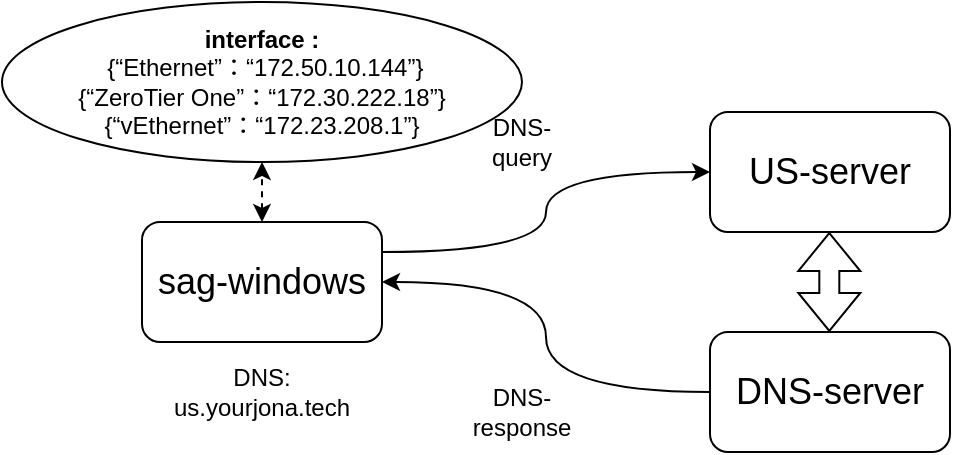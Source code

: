 <mxfile version="24.8.6">
  <diagram name="Page-1" id="ssLMG0HUvEVAEniDQMZj">
    <mxGraphModel dx="989" dy="509" grid="1" gridSize="10" guides="1" tooltips="1" connect="1" arrows="1" fold="1" page="1" pageScale="1" pageWidth="827" pageHeight="1169" math="0" shadow="0">
      <root>
        <mxCell id="0" />
        <mxCell id="1" parent="0" />
        <mxCell id="-7ON_TRAR3KfDgPN6Gt4-16" style="edgeStyle=orthogonalEdgeStyle;curved=1;rounded=0;orthogonalLoop=1;jettySize=auto;html=1;exitX=1;exitY=0.25;exitDx=0;exitDy=0;elbow=vertical;" edge="1" parent="1" source="-7ON_TRAR3KfDgPN6Gt4-1" target="-7ON_TRAR3KfDgPN6Gt4-4">
          <mxGeometry relative="1" as="geometry" />
        </mxCell>
        <mxCell id="-7ON_TRAR3KfDgPN6Gt4-1" value="&lt;font style=&quot;font-size: 18px;&quot;&gt;sag-windows&lt;/font&gt;" style="rounded=1;whiteSpace=wrap;html=1;" vertex="1" parent="1">
          <mxGeometry x="130" y="270" width="120" height="60" as="geometry" />
        </mxCell>
        <mxCell id="-7ON_TRAR3KfDgPN6Gt4-4" value="&lt;font style=&quot;font-size: 18px;&quot;&gt;US-server&lt;/font&gt;" style="rounded=1;whiteSpace=wrap;html=1;" vertex="1" parent="1">
          <mxGeometry x="414" y="215" width="120" height="60" as="geometry" />
        </mxCell>
        <mxCell id="-7ON_TRAR3KfDgPN6Gt4-7" value="DNS-query" style="text;html=1;align=center;verticalAlign=middle;whiteSpace=wrap;rounded=0;" vertex="1" parent="1">
          <mxGeometry x="290" y="215" width="60" height="30" as="geometry" />
        </mxCell>
        <mxCell id="-7ON_TRAR3KfDgPN6Gt4-8" value="DNS: us.yourjona.tech" style="text;html=1;align=center;verticalAlign=middle;whiteSpace=wrap;rounded=0;" vertex="1" parent="1">
          <mxGeometry x="160" y="340" width="60" height="30" as="geometry" />
        </mxCell>
        <mxCell id="-7ON_TRAR3KfDgPN6Gt4-10" value="" style="shape=flexArrow;endArrow=classic;startArrow=classic;html=1;rounded=0;" edge="1" parent="1">
          <mxGeometry width="100" height="100" relative="1" as="geometry">
            <mxPoint x="473.66" y="325" as="sourcePoint" />
            <mxPoint x="473.66" y="275" as="targetPoint" />
          </mxGeometry>
        </mxCell>
        <mxCell id="-7ON_TRAR3KfDgPN6Gt4-17" style="edgeStyle=orthogonalEdgeStyle;curved=1;rounded=0;orthogonalLoop=1;jettySize=auto;html=1;exitX=0;exitY=0.5;exitDx=0;exitDy=0;elbow=vertical;" edge="1" parent="1" source="-7ON_TRAR3KfDgPN6Gt4-11" target="-7ON_TRAR3KfDgPN6Gt4-1">
          <mxGeometry relative="1" as="geometry" />
        </mxCell>
        <mxCell id="-7ON_TRAR3KfDgPN6Gt4-11" value="&lt;font style=&quot;font-size: 18px;&quot;&gt;DNS-server&lt;/font&gt;" style="rounded=1;whiteSpace=wrap;html=1;" vertex="1" parent="1">
          <mxGeometry x="414" y="325" width="120" height="60" as="geometry" />
        </mxCell>
        <mxCell id="-7ON_TRAR3KfDgPN6Gt4-14" value="DNS-response" style="text;html=1;align=center;verticalAlign=middle;whiteSpace=wrap;rounded=0;" vertex="1" parent="1">
          <mxGeometry x="290" y="350" width="60" height="30" as="geometry" />
        </mxCell>
        <mxCell id="-7ON_TRAR3KfDgPN6Gt4-19" value="&lt;b&gt;interface :&lt;/b&gt;&lt;div&gt;&amp;nbsp;{“Ethernet”：“172.50.10.144”}&lt;div&gt;{“ZeroTier One”：“172.30.222.18”}&lt;/div&gt;&lt;div&gt;{“vEthernet”：“172.23.208.1”}&lt;/div&gt;&lt;/div&gt;" style="ellipse;whiteSpace=wrap;html=1;" vertex="1" parent="1">
          <mxGeometry x="60" y="160" width="260" height="80" as="geometry" />
        </mxCell>
        <mxCell id="-7ON_TRAR3KfDgPN6Gt4-22" value="" style="endArrow=classic;startArrow=classic;html=1;rounded=0;elbow=vertical;exitX=0.5;exitY=0;exitDx=0;exitDy=0;dashed=1;" edge="1" parent="1" source="-7ON_TRAR3KfDgPN6Gt4-1">
          <mxGeometry width="50" height="50" relative="1" as="geometry">
            <mxPoint x="140" y="290" as="sourcePoint" />
            <mxPoint x="190" y="240" as="targetPoint" />
          </mxGeometry>
        </mxCell>
      </root>
    </mxGraphModel>
  </diagram>
</mxfile>
